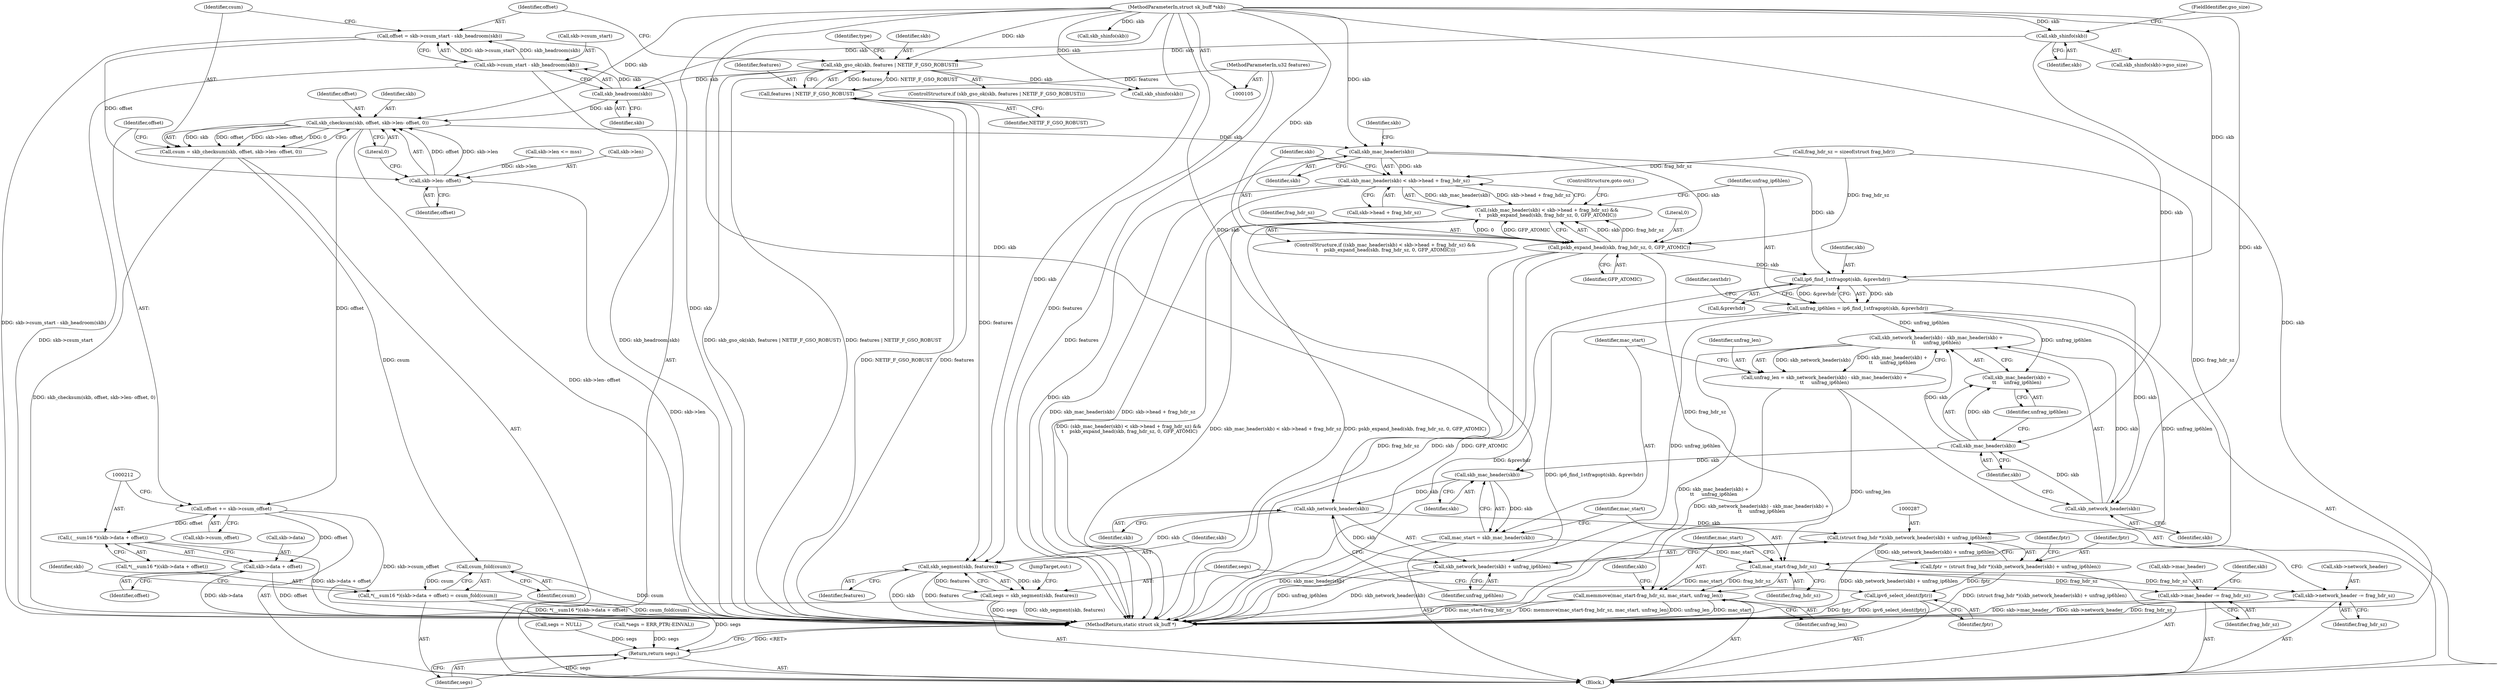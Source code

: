 digraph "0_linux_a9cf73ea7ff78f52662c8658d93c226effbbedde@integer" {
"1000185" [label="(Call,offset = skb->csum_start - skb_headroom(skb))"];
"1000187" [label="(Call,skb->csum_start - skb_headroom(skb))"];
"1000191" [label="(Call,skb_headroom(skb))"];
"1000144" [label="(Call,skb_gso_ok(skb, features | NETIF_F_GSO_ROBUST))"];
"1000132" [label="(Call,skb_shinfo(skb))"];
"1000106" [label="(MethodParameterIn,struct sk_buff *skb)"];
"1000146" [label="(Call,features | NETIF_F_GSO_ROBUST)"];
"1000107" [label="(MethodParameterIn,u32 features)"];
"1000198" [label="(Call,skb->len- offset)"];
"1000195" [label="(Call,skb_checksum(skb, offset, skb->len- offset, 0))"];
"1000193" [label="(Call,csum = skb_checksum(skb, offset, skb->len- offset, 0))"];
"1000218" [label="(Call,csum_fold(csum))"];
"1000209" [label="(Call,*(__sum16 *)(skb->data + offset) = csum_fold(csum))"];
"1000204" [label="(Call,offset += skb->csum_offset)"];
"1000211" [label="(Call,(__sum16 *)(skb->data + offset))"];
"1000213" [label="(Call,skb->data + offset)"];
"1000228" [label="(Call,skb_mac_header(skb))"];
"1000227" [label="(Call,skb_mac_header(skb) < skb->head + frag_hdr_sz)"];
"1000226" [label="(Call,(skb_mac_header(skb) < skb->head + frag_hdr_sz) &&\n \t    pskb_expand_head(skb, frag_hdr_sz, 0, GFP_ATOMIC))"];
"1000235" [label="(Call,pskb_expand_head(skb, frag_hdr_sz, 0, GFP_ATOMIC))"];
"1000243" [label="(Call,ip6_find_1stfragopt(skb, &prevhdr))"];
"1000241" [label="(Call,unfrag_ip6hlen = ip6_find_1stfragopt(skb, &prevhdr))"];
"1000257" [label="(Call,skb_network_header(skb) - skb_mac_header(skb) +\n\t\t     unfrag_ip6hlen)"];
"1000255" [label="(Call,unfrag_len = skb_network_header(skb) - skb_mac_header(skb) +\n\t\t     unfrag_ip6hlen)"];
"1000268" [label="(Call,memmove(mac_start-frag_hdr_sz, mac_start, unfrag_len))"];
"1000260" [label="(Call,skb_mac_header(skb) +\n\t\t     unfrag_ip6hlen)"];
"1000286" [label="(Call,(struct frag_hdr *)(skb_network_header(skb) + unfrag_ip6hlen))"];
"1000284" [label="(Call,fptr = (struct frag_hdr *)(skb_network_header(skb) + unfrag_ip6hlen))"];
"1000302" [label="(Call,ipv6_select_ident(fptr))"];
"1000288" [label="(Call,skb_network_header(skb) + unfrag_ip6hlen)"];
"1000258" [label="(Call,skb_network_header(skb))"];
"1000261" [label="(Call,skb_mac_header(skb))"];
"1000266" [label="(Call,skb_mac_header(skb))"];
"1000264" [label="(Call,mac_start = skb_mac_header(skb))"];
"1000269" [label="(Call,mac_start-frag_hdr_sz)"];
"1000274" [label="(Call,skb->mac_header -= frag_hdr_sz)"];
"1000279" [label="(Call,skb->network_header -= frag_hdr_sz)"];
"1000289" [label="(Call,skb_network_header(skb))"];
"1000306" [label="(Call,skb_segment(skb, features))"];
"1000304" [label="(Call,segs = skb_segment(skb, features))"];
"1000310" [label="(Return,return segs;)"];
"1000309" [label="(JumpTarget,out:)"];
"1000146" [label="(Call,features | NETIF_F_GSO_ROBUST)"];
"1000145" [label="(Identifier,skb)"];
"1000242" [label="(Identifier,unfrag_ip6hlen)"];
"1000311" [label="(Identifier,segs)"];
"1000193" [label="(Call,csum = skb_checksum(skb, offset, skb->len- offset, 0))"];
"1000186" [label="(Identifier,offset)"];
"1000285" [label="(Identifier,fptr)"];
"1000265" [label="(Identifier,mac_start)"];
"1000258" [label="(Call,skb_network_header(skb))"];
"1000271" [label="(Identifier,frag_hdr_sz)"];
"1000181" [label="(Call,segs = NULL)"];
"1000134" [label="(FieldIdentifier,gso_size)"];
"1000294" [label="(Identifier,fptr)"];
"1000194" [label="(Identifier,csum)"];
"1000281" [label="(Identifier,skb)"];
"1000255" [label="(Call,unfrag_len = skb_network_header(skb) - skb_mac_header(skb) +\n\t\t     unfrag_ip6hlen)"];
"1000225" [label="(ControlStructure,if ((skb_mac_header(skb) < skb->head + frag_hdr_sz) &&\n \t    pskb_expand_head(skb, frag_hdr_sz, 0, GFP_ATOMIC)))"];
"1000276" [label="(Identifier,skb)"];
"1000263" [label="(Identifier,unfrag_ip6hlen)"];
"1000188" [label="(Call,skb->csum_start)"];
"1000213" [label="(Call,skb->data + offset)"];
"1000205" [label="(Identifier,offset)"];
"1000279" [label="(Call,skb->network_header -= frag_hdr_sz)"];
"1000260" [label="(Call,skb_mac_header(skb) +\n\t\t     unfrag_ip6hlen)"];
"1000202" [label="(Identifier,offset)"];
"1000154" [label="(Call,skb_shinfo(skb))"];
"1000133" [label="(Identifier,skb)"];
"1000256" [label="(Identifier,unfrag_len)"];
"1000219" [label="(Identifier,csum)"];
"1000283" [label="(Identifier,frag_hdr_sz)"];
"1000192" [label="(Identifier,skb)"];
"1000286" [label="(Call,(struct frag_hdr *)(skb_network_header(skb) + unfrag_ip6hlen))"];
"1000240" [label="(ControlStructure,goto out;)"];
"1000278" [label="(Identifier,frag_hdr_sz)"];
"1000222" [label="(Identifier,skb)"];
"1000237" [label="(Identifier,frag_hdr_sz)"];
"1000284" [label="(Call,fptr = (struct frag_hdr *)(skb_network_header(skb) + unfrag_ip6hlen))"];
"1000206" [label="(Call,skb->csum_offset)"];
"1000245" [label="(Call,&prevhdr)"];
"1000305" [label="(Identifier,segs)"];
"1000269" [label="(Call,mac_start-frag_hdr_sz)"];
"1000226" [label="(Call,(skb_mac_header(skb) < skb->head + frag_hdr_sz) &&\n \t    pskb_expand_head(skb, frag_hdr_sz, 0, GFP_ATOMIC))"];
"1000273" [label="(Identifier,unfrag_len)"];
"1000147" [label="(Identifier,features)"];
"1000261" [label="(Call,skb_mac_header(skb))"];
"1000230" [label="(Call,skb->head + frag_hdr_sz)"];
"1000312" [label="(MethodReturn,static struct sk_buff *)"];
"1000108" [label="(Block,)"];
"1000196" [label="(Identifier,skb)"];
"1000229" [label="(Identifier,skb)"];
"1000211" [label="(Call,(__sum16 *)(skb->data + offset))"];
"1000173" [label="(Call,skb_shinfo(skb))"];
"1000291" [label="(Identifier,unfrag_ip6hlen)"];
"1000110" [label="(Call,*segs = ERR_PTR(-EINVAL))"];
"1000107" [label="(MethodParameterIn,u32 features)"];
"1000262" [label="(Identifier,skb)"];
"1000210" [label="(Call,*(__sum16 *)(skb->data + offset))"];
"1000290" [label="(Identifier,skb)"];
"1000187" [label="(Call,skb->csum_start - skb_headroom(skb))"];
"1000270" [label="(Identifier,mac_start)"];
"1000123" [label="(Call,frag_hdr_sz = sizeof(struct frag_hdr))"];
"1000131" [label="(Call,skb_shinfo(skb)->gso_size)"];
"1000302" [label="(Call,ipv6_select_ident(fptr))"];
"1000241" [label="(Call,unfrag_ip6hlen = ip6_find_1stfragopt(skb, &prevhdr))"];
"1000185" [label="(Call,offset = skb->csum_start - skb_headroom(skb))"];
"1000232" [label="(Identifier,skb)"];
"1000209" [label="(Call,*(__sum16 *)(skb->data + offset) = csum_fold(csum))"];
"1000235" [label="(Call,pskb_expand_head(skb, frag_hdr_sz, 0, GFP_ATOMIC))"];
"1000257" [label="(Call,skb_network_header(skb) - skb_mac_header(skb) +\n\t\t     unfrag_ip6hlen)"];
"1000236" [label="(Identifier,skb)"];
"1000137" [label="(Call,skb->len <= mss)"];
"1000303" [label="(Identifier,fptr)"];
"1000199" [label="(Call,skb->len)"];
"1000204" [label="(Call,offset += skb->csum_offset)"];
"1000144" [label="(Call,skb_gso_ok(skb, features | NETIF_F_GSO_ROBUST))"];
"1000218" [label="(Call,csum_fold(csum))"];
"1000143" [label="(ControlStructure,if (skb_gso_ok(skb, features | NETIF_F_GSO_ROBUST)))"];
"1000214" [label="(Call,skb->data)"];
"1000195" [label="(Call,skb_checksum(skb, offset, skb->len- offset, 0))"];
"1000308" [label="(Identifier,features)"];
"1000106" [label="(MethodParameterIn,struct sk_buff *skb)"];
"1000267" [label="(Identifier,skb)"];
"1000274" [label="(Call,skb->mac_header -= frag_hdr_sz)"];
"1000238" [label="(Literal,0)"];
"1000191" [label="(Call,skb_headroom(skb))"];
"1000239" [label="(Identifier,GFP_ATOMIC)"];
"1000272" [label="(Identifier,mac_start)"];
"1000264" [label="(Call,mac_start = skb_mac_header(skb))"];
"1000280" [label="(Call,skb->network_header)"];
"1000266" [label="(Call,skb_mac_header(skb))"];
"1000228" [label="(Call,skb_mac_header(skb))"];
"1000268" [label="(Call,memmove(mac_start-frag_hdr_sz, mac_start, unfrag_len))"];
"1000203" [label="(Literal,0)"];
"1000304" [label="(Call,segs = skb_segment(skb, features))"];
"1000244" [label="(Identifier,skb)"];
"1000197" [label="(Identifier,offset)"];
"1000306" [label="(Call,skb_segment(skb, features))"];
"1000248" [label="(Identifier,nexthdr)"];
"1000288" [label="(Call,skb_network_header(skb) + unfrag_ip6hlen)"];
"1000152" [label="(Identifier,type)"];
"1000275" [label="(Call,skb->mac_header)"];
"1000243" [label="(Call,ip6_find_1stfragopt(skb, &prevhdr))"];
"1000148" [label="(Identifier,NETIF_F_GSO_ROBUST)"];
"1000198" [label="(Call,skb->len- offset)"];
"1000132" [label="(Call,skb_shinfo(skb))"];
"1000289" [label="(Call,skb_network_header(skb))"];
"1000227" [label="(Call,skb_mac_header(skb) < skb->head + frag_hdr_sz)"];
"1000259" [label="(Identifier,skb)"];
"1000307" [label="(Identifier,skb)"];
"1000310" [label="(Return,return segs;)"];
"1000217" [label="(Identifier,offset)"];
"1000185" -> "1000108"  [label="AST: "];
"1000185" -> "1000187"  [label="CFG: "];
"1000186" -> "1000185"  [label="AST: "];
"1000187" -> "1000185"  [label="AST: "];
"1000194" -> "1000185"  [label="CFG: "];
"1000185" -> "1000312"  [label="DDG: skb->csum_start - skb_headroom(skb)"];
"1000187" -> "1000185"  [label="DDG: skb->csum_start"];
"1000187" -> "1000185"  [label="DDG: skb_headroom(skb)"];
"1000185" -> "1000198"  [label="DDG: offset"];
"1000187" -> "1000191"  [label="CFG: "];
"1000188" -> "1000187"  [label="AST: "];
"1000191" -> "1000187"  [label="AST: "];
"1000187" -> "1000312"  [label="DDG: skb->csum_start"];
"1000187" -> "1000312"  [label="DDG: skb_headroom(skb)"];
"1000191" -> "1000187"  [label="DDG: skb"];
"1000191" -> "1000192"  [label="CFG: "];
"1000192" -> "1000191"  [label="AST: "];
"1000144" -> "1000191"  [label="DDG: skb"];
"1000106" -> "1000191"  [label="DDG: skb"];
"1000191" -> "1000195"  [label="DDG: skb"];
"1000144" -> "1000143"  [label="AST: "];
"1000144" -> "1000146"  [label="CFG: "];
"1000145" -> "1000144"  [label="AST: "];
"1000146" -> "1000144"  [label="AST: "];
"1000152" -> "1000144"  [label="CFG: "];
"1000186" -> "1000144"  [label="CFG: "];
"1000144" -> "1000312"  [label="DDG: skb_gso_ok(skb, features | NETIF_F_GSO_ROBUST)"];
"1000144" -> "1000312"  [label="DDG: features | NETIF_F_GSO_ROBUST"];
"1000132" -> "1000144"  [label="DDG: skb"];
"1000106" -> "1000144"  [label="DDG: skb"];
"1000146" -> "1000144"  [label="DDG: features"];
"1000146" -> "1000144"  [label="DDG: NETIF_F_GSO_ROBUST"];
"1000144" -> "1000154"  [label="DDG: skb"];
"1000132" -> "1000131"  [label="AST: "];
"1000132" -> "1000133"  [label="CFG: "];
"1000133" -> "1000132"  [label="AST: "];
"1000134" -> "1000132"  [label="CFG: "];
"1000132" -> "1000312"  [label="DDG: skb"];
"1000106" -> "1000132"  [label="DDG: skb"];
"1000106" -> "1000105"  [label="AST: "];
"1000106" -> "1000312"  [label="DDG: skb"];
"1000106" -> "1000154"  [label="DDG: skb"];
"1000106" -> "1000173"  [label="DDG: skb"];
"1000106" -> "1000195"  [label="DDG: skb"];
"1000106" -> "1000228"  [label="DDG: skb"];
"1000106" -> "1000235"  [label="DDG: skb"];
"1000106" -> "1000243"  [label="DDG: skb"];
"1000106" -> "1000258"  [label="DDG: skb"];
"1000106" -> "1000261"  [label="DDG: skb"];
"1000106" -> "1000266"  [label="DDG: skb"];
"1000106" -> "1000289"  [label="DDG: skb"];
"1000106" -> "1000306"  [label="DDG: skb"];
"1000146" -> "1000148"  [label="CFG: "];
"1000147" -> "1000146"  [label="AST: "];
"1000148" -> "1000146"  [label="AST: "];
"1000146" -> "1000312"  [label="DDG: NETIF_F_GSO_ROBUST"];
"1000146" -> "1000312"  [label="DDG: features"];
"1000107" -> "1000146"  [label="DDG: features"];
"1000146" -> "1000306"  [label="DDG: features"];
"1000107" -> "1000105"  [label="AST: "];
"1000107" -> "1000312"  [label="DDG: features"];
"1000107" -> "1000306"  [label="DDG: features"];
"1000198" -> "1000195"  [label="AST: "];
"1000198" -> "1000202"  [label="CFG: "];
"1000199" -> "1000198"  [label="AST: "];
"1000202" -> "1000198"  [label="AST: "];
"1000203" -> "1000198"  [label="CFG: "];
"1000198" -> "1000312"  [label="DDG: skb->len"];
"1000198" -> "1000195"  [label="DDG: offset"];
"1000198" -> "1000195"  [label="DDG: skb->len"];
"1000137" -> "1000198"  [label="DDG: skb->len"];
"1000195" -> "1000193"  [label="AST: "];
"1000195" -> "1000203"  [label="CFG: "];
"1000196" -> "1000195"  [label="AST: "];
"1000197" -> "1000195"  [label="AST: "];
"1000203" -> "1000195"  [label="AST: "];
"1000193" -> "1000195"  [label="CFG: "];
"1000195" -> "1000312"  [label="DDG: skb->len- offset"];
"1000195" -> "1000193"  [label="DDG: skb"];
"1000195" -> "1000193"  [label="DDG: offset"];
"1000195" -> "1000193"  [label="DDG: skb->len- offset"];
"1000195" -> "1000193"  [label="DDG: 0"];
"1000195" -> "1000204"  [label="DDG: offset"];
"1000195" -> "1000228"  [label="DDG: skb"];
"1000193" -> "1000108"  [label="AST: "];
"1000194" -> "1000193"  [label="AST: "];
"1000205" -> "1000193"  [label="CFG: "];
"1000193" -> "1000312"  [label="DDG: skb_checksum(skb, offset, skb->len- offset, 0)"];
"1000193" -> "1000218"  [label="DDG: csum"];
"1000218" -> "1000209"  [label="AST: "];
"1000218" -> "1000219"  [label="CFG: "];
"1000219" -> "1000218"  [label="AST: "];
"1000209" -> "1000218"  [label="CFG: "];
"1000218" -> "1000312"  [label="DDG: csum"];
"1000218" -> "1000209"  [label="DDG: csum"];
"1000209" -> "1000108"  [label="AST: "];
"1000210" -> "1000209"  [label="AST: "];
"1000222" -> "1000209"  [label="CFG: "];
"1000209" -> "1000312"  [label="DDG: *(__sum16 *)(skb->data + offset)"];
"1000209" -> "1000312"  [label="DDG: csum_fold(csum)"];
"1000204" -> "1000108"  [label="AST: "];
"1000204" -> "1000206"  [label="CFG: "];
"1000205" -> "1000204"  [label="AST: "];
"1000206" -> "1000204"  [label="AST: "];
"1000212" -> "1000204"  [label="CFG: "];
"1000204" -> "1000312"  [label="DDG: skb->csum_offset"];
"1000204" -> "1000211"  [label="DDG: offset"];
"1000204" -> "1000213"  [label="DDG: offset"];
"1000211" -> "1000210"  [label="AST: "];
"1000211" -> "1000213"  [label="CFG: "];
"1000212" -> "1000211"  [label="AST: "];
"1000213" -> "1000211"  [label="AST: "];
"1000210" -> "1000211"  [label="CFG: "];
"1000211" -> "1000312"  [label="DDG: skb->data + offset"];
"1000213" -> "1000217"  [label="CFG: "];
"1000214" -> "1000213"  [label="AST: "];
"1000217" -> "1000213"  [label="AST: "];
"1000213" -> "1000312"  [label="DDG: offset"];
"1000213" -> "1000312"  [label="DDG: skb->data"];
"1000228" -> "1000227"  [label="AST: "];
"1000228" -> "1000229"  [label="CFG: "];
"1000229" -> "1000228"  [label="AST: "];
"1000232" -> "1000228"  [label="CFG: "];
"1000228" -> "1000312"  [label="DDG: skb"];
"1000228" -> "1000227"  [label="DDG: skb"];
"1000228" -> "1000235"  [label="DDG: skb"];
"1000228" -> "1000243"  [label="DDG: skb"];
"1000227" -> "1000226"  [label="AST: "];
"1000227" -> "1000230"  [label="CFG: "];
"1000230" -> "1000227"  [label="AST: "];
"1000236" -> "1000227"  [label="CFG: "];
"1000226" -> "1000227"  [label="CFG: "];
"1000227" -> "1000312"  [label="DDG: skb_mac_header(skb)"];
"1000227" -> "1000312"  [label="DDG: skb->head + frag_hdr_sz"];
"1000227" -> "1000226"  [label="DDG: skb_mac_header(skb)"];
"1000227" -> "1000226"  [label="DDG: skb->head + frag_hdr_sz"];
"1000123" -> "1000227"  [label="DDG: frag_hdr_sz"];
"1000226" -> "1000225"  [label="AST: "];
"1000226" -> "1000235"  [label="CFG: "];
"1000235" -> "1000226"  [label="AST: "];
"1000240" -> "1000226"  [label="CFG: "];
"1000242" -> "1000226"  [label="CFG: "];
"1000226" -> "1000312"  [label="DDG: skb_mac_header(skb) < skb->head + frag_hdr_sz"];
"1000226" -> "1000312"  [label="DDG: pskb_expand_head(skb, frag_hdr_sz, 0, GFP_ATOMIC)"];
"1000226" -> "1000312"  [label="DDG: (skb_mac_header(skb) < skb->head + frag_hdr_sz) &&\n \t    pskb_expand_head(skb, frag_hdr_sz, 0, GFP_ATOMIC)"];
"1000235" -> "1000226"  [label="DDG: skb"];
"1000235" -> "1000226"  [label="DDG: frag_hdr_sz"];
"1000235" -> "1000226"  [label="DDG: 0"];
"1000235" -> "1000226"  [label="DDG: GFP_ATOMIC"];
"1000235" -> "1000239"  [label="CFG: "];
"1000236" -> "1000235"  [label="AST: "];
"1000237" -> "1000235"  [label="AST: "];
"1000238" -> "1000235"  [label="AST: "];
"1000239" -> "1000235"  [label="AST: "];
"1000235" -> "1000312"  [label="DDG: frag_hdr_sz"];
"1000235" -> "1000312"  [label="DDG: skb"];
"1000235" -> "1000312"  [label="DDG: GFP_ATOMIC"];
"1000123" -> "1000235"  [label="DDG: frag_hdr_sz"];
"1000235" -> "1000243"  [label="DDG: skb"];
"1000235" -> "1000269"  [label="DDG: frag_hdr_sz"];
"1000243" -> "1000241"  [label="AST: "];
"1000243" -> "1000245"  [label="CFG: "];
"1000244" -> "1000243"  [label="AST: "];
"1000245" -> "1000243"  [label="AST: "];
"1000241" -> "1000243"  [label="CFG: "];
"1000243" -> "1000312"  [label="DDG: &prevhdr"];
"1000243" -> "1000241"  [label="DDG: skb"];
"1000243" -> "1000241"  [label="DDG: &prevhdr"];
"1000243" -> "1000258"  [label="DDG: skb"];
"1000241" -> "1000108"  [label="AST: "];
"1000242" -> "1000241"  [label="AST: "];
"1000248" -> "1000241"  [label="CFG: "];
"1000241" -> "1000312"  [label="DDG: ip6_find_1stfragopt(skb, &prevhdr)"];
"1000241" -> "1000257"  [label="DDG: unfrag_ip6hlen"];
"1000241" -> "1000260"  [label="DDG: unfrag_ip6hlen"];
"1000241" -> "1000286"  [label="DDG: unfrag_ip6hlen"];
"1000241" -> "1000288"  [label="DDG: unfrag_ip6hlen"];
"1000257" -> "1000255"  [label="AST: "];
"1000257" -> "1000260"  [label="CFG: "];
"1000258" -> "1000257"  [label="AST: "];
"1000260" -> "1000257"  [label="AST: "];
"1000255" -> "1000257"  [label="CFG: "];
"1000257" -> "1000312"  [label="DDG: skb_mac_header(skb) +\n\t\t     unfrag_ip6hlen"];
"1000257" -> "1000255"  [label="DDG: skb_network_header(skb)"];
"1000257" -> "1000255"  [label="DDG: skb_mac_header(skb) +\n\t\t     unfrag_ip6hlen"];
"1000258" -> "1000257"  [label="DDG: skb"];
"1000261" -> "1000257"  [label="DDG: skb"];
"1000255" -> "1000108"  [label="AST: "];
"1000256" -> "1000255"  [label="AST: "];
"1000265" -> "1000255"  [label="CFG: "];
"1000255" -> "1000312"  [label="DDG: skb_network_header(skb) - skb_mac_header(skb) +\n\t\t     unfrag_ip6hlen"];
"1000255" -> "1000268"  [label="DDG: unfrag_len"];
"1000268" -> "1000108"  [label="AST: "];
"1000268" -> "1000273"  [label="CFG: "];
"1000269" -> "1000268"  [label="AST: "];
"1000272" -> "1000268"  [label="AST: "];
"1000273" -> "1000268"  [label="AST: "];
"1000276" -> "1000268"  [label="CFG: "];
"1000268" -> "1000312"  [label="DDG: mac_start-frag_hdr_sz"];
"1000268" -> "1000312"  [label="DDG: memmove(mac_start-frag_hdr_sz, mac_start, unfrag_len)"];
"1000268" -> "1000312"  [label="DDG: unfrag_len"];
"1000268" -> "1000312"  [label="DDG: mac_start"];
"1000269" -> "1000268"  [label="DDG: mac_start"];
"1000269" -> "1000268"  [label="DDG: frag_hdr_sz"];
"1000260" -> "1000263"  [label="CFG: "];
"1000261" -> "1000260"  [label="AST: "];
"1000263" -> "1000260"  [label="AST: "];
"1000261" -> "1000260"  [label="DDG: skb"];
"1000286" -> "1000284"  [label="AST: "];
"1000286" -> "1000288"  [label="CFG: "];
"1000287" -> "1000286"  [label="AST: "];
"1000288" -> "1000286"  [label="AST: "];
"1000284" -> "1000286"  [label="CFG: "];
"1000286" -> "1000312"  [label="DDG: skb_network_header(skb) + unfrag_ip6hlen"];
"1000286" -> "1000284"  [label="DDG: skb_network_header(skb) + unfrag_ip6hlen"];
"1000289" -> "1000286"  [label="DDG: skb"];
"1000284" -> "1000108"  [label="AST: "];
"1000285" -> "1000284"  [label="AST: "];
"1000294" -> "1000284"  [label="CFG: "];
"1000284" -> "1000312"  [label="DDG: (struct frag_hdr *)(skb_network_header(skb) + unfrag_ip6hlen)"];
"1000284" -> "1000302"  [label="DDG: fptr"];
"1000302" -> "1000108"  [label="AST: "];
"1000302" -> "1000303"  [label="CFG: "];
"1000303" -> "1000302"  [label="AST: "];
"1000305" -> "1000302"  [label="CFG: "];
"1000302" -> "1000312"  [label="DDG: fptr"];
"1000302" -> "1000312"  [label="DDG: ipv6_select_ident(fptr)"];
"1000288" -> "1000291"  [label="CFG: "];
"1000289" -> "1000288"  [label="AST: "];
"1000291" -> "1000288"  [label="AST: "];
"1000288" -> "1000312"  [label="DDG: unfrag_ip6hlen"];
"1000288" -> "1000312"  [label="DDG: skb_network_header(skb)"];
"1000289" -> "1000288"  [label="DDG: skb"];
"1000258" -> "1000259"  [label="CFG: "];
"1000259" -> "1000258"  [label="AST: "];
"1000262" -> "1000258"  [label="CFG: "];
"1000258" -> "1000261"  [label="DDG: skb"];
"1000261" -> "1000262"  [label="CFG: "];
"1000262" -> "1000261"  [label="AST: "];
"1000263" -> "1000261"  [label="CFG: "];
"1000261" -> "1000266"  [label="DDG: skb"];
"1000266" -> "1000264"  [label="AST: "];
"1000266" -> "1000267"  [label="CFG: "];
"1000267" -> "1000266"  [label="AST: "];
"1000264" -> "1000266"  [label="CFG: "];
"1000266" -> "1000264"  [label="DDG: skb"];
"1000266" -> "1000289"  [label="DDG: skb"];
"1000264" -> "1000108"  [label="AST: "];
"1000265" -> "1000264"  [label="AST: "];
"1000270" -> "1000264"  [label="CFG: "];
"1000264" -> "1000312"  [label="DDG: skb_mac_header(skb)"];
"1000264" -> "1000269"  [label="DDG: mac_start"];
"1000269" -> "1000271"  [label="CFG: "];
"1000270" -> "1000269"  [label="AST: "];
"1000271" -> "1000269"  [label="AST: "];
"1000272" -> "1000269"  [label="CFG: "];
"1000123" -> "1000269"  [label="DDG: frag_hdr_sz"];
"1000269" -> "1000274"  [label="DDG: frag_hdr_sz"];
"1000269" -> "1000279"  [label="DDG: frag_hdr_sz"];
"1000274" -> "1000108"  [label="AST: "];
"1000274" -> "1000278"  [label="CFG: "];
"1000275" -> "1000274"  [label="AST: "];
"1000278" -> "1000274"  [label="AST: "];
"1000281" -> "1000274"  [label="CFG: "];
"1000274" -> "1000312"  [label="DDG: skb->mac_header"];
"1000279" -> "1000108"  [label="AST: "];
"1000279" -> "1000283"  [label="CFG: "];
"1000280" -> "1000279"  [label="AST: "];
"1000283" -> "1000279"  [label="AST: "];
"1000285" -> "1000279"  [label="CFG: "];
"1000279" -> "1000312"  [label="DDG: skb->network_header"];
"1000279" -> "1000312"  [label="DDG: frag_hdr_sz"];
"1000289" -> "1000290"  [label="CFG: "];
"1000290" -> "1000289"  [label="AST: "];
"1000291" -> "1000289"  [label="CFG: "];
"1000289" -> "1000306"  [label="DDG: skb"];
"1000306" -> "1000304"  [label="AST: "];
"1000306" -> "1000308"  [label="CFG: "];
"1000307" -> "1000306"  [label="AST: "];
"1000308" -> "1000306"  [label="AST: "];
"1000304" -> "1000306"  [label="CFG: "];
"1000306" -> "1000312"  [label="DDG: skb"];
"1000306" -> "1000312"  [label="DDG: features"];
"1000306" -> "1000304"  [label="DDG: skb"];
"1000306" -> "1000304"  [label="DDG: features"];
"1000304" -> "1000108"  [label="AST: "];
"1000305" -> "1000304"  [label="AST: "];
"1000309" -> "1000304"  [label="CFG: "];
"1000304" -> "1000312"  [label="DDG: segs"];
"1000304" -> "1000312"  [label="DDG: skb_segment(skb, features)"];
"1000304" -> "1000310"  [label="DDG: segs"];
"1000310" -> "1000108"  [label="AST: "];
"1000310" -> "1000311"  [label="CFG: "];
"1000311" -> "1000310"  [label="AST: "];
"1000312" -> "1000310"  [label="CFG: "];
"1000310" -> "1000312"  [label="DDG: <RET>"];
"1000311" -> "1000310"  [label="DDG: segs"];
"1000181" -> "1000310"  [label="DDG: segs"];
"1000110" -> "1000310"  [label="DDG: segs"];
}
